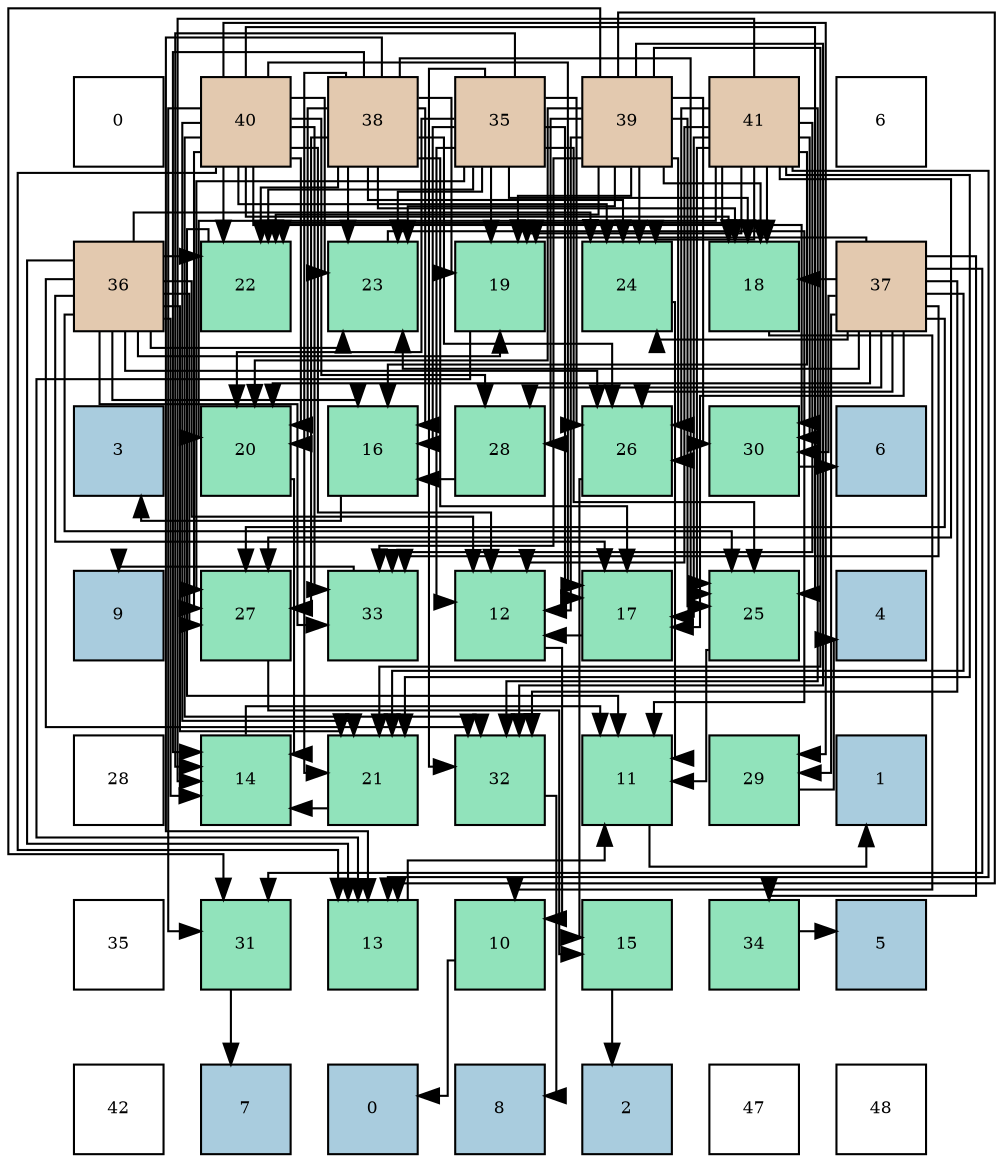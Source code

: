 digraph layout{
 rankdir=TB;
 splines=ortho;
 node [style=filled shape=square fixedsize=true width=0.6];
0[label="0", fontsize=8, fillcolor="#ffffff"];
1[label="40", fontsize=8, fillcolor="#e3c9af"];
2[label="38", fontsize=8, fillcolor="#e3c9af"];
3[label="35", fontsize=8, fillcolor="#e3c9af"];
4[label="39", fontsize=8, fillcolor="#e3c9af"];
5[label="41", fontsize=8, fillcolor="#e3c9af"];
6[label="6", fontsize=8, fillcolor="#ffffff"];
7[label="36", fontsize=8, fillcolor="#e3c9af"];
8[label="22", fontsize=8, fillcolor="#91e3bb"];
9[label="23", fontsize=8, fillcolor="#91e3bb"];
10[label="19", fontsize=8, fillcolor="#91e3bb"];
11[label="24", fontsize=8, fillcolor="#91e3bb"];
12[label="18", fontsize=8, fillcolor="#91e3bb"];
13[label="37", fontsize=8, fillcolor="#e3c9af"];
14[label="3", fontsize=8, fillcolor="#a9ccde"];
15[label="20", fontsize=8, fillcolor="#91e3bb"];
16[label="16", fontsize=8, fillcolor="#91e3bb"];
17[label="28", fontsize=8, fillcolor="#91e3bb"];
18[label="26", fontsize=8, fillcolor="#91e3bb"];
19[label="30", fontsize=8, fillcolor="#91e3bb"];
20[label="6", fontsize=8, fillcolor="#a9ccde"];
21[label="9", fontsize=8, fillcolor="#a9ccde"];
22[label="27", fontsize=8, fillcolor="#91e3bb"];
23[label="33", fontsize=8, fillcolor="#91e3bb"];
24[label="12", fontsize=8, fillcolor="#91e3bb"];
25[label="17", fontsize=8, fillcolor="#91e3bb"];
26[label="25", fontsize=8, fillcolor="#91e3bb"];
27[label="4", fontsize=8, fillcolor="#a9ccde"];
28[label="28", fontsize=8, fillcolor="#ffffff"];
29[label="14", fontsize=8, fillcolor="#91e3bb"];
30[label="21", fontsize=8, fillcolor="#91e3bb"];
31[label="32", fontsize=8, fillcolor="#91e3bb"];
32[label="11", fontsize=8, fillcolor="#91e3bb"];
33[label="29", fontsize=8, fillcolor="#91e3bb"];
34[label="1", fontsize=8, fillcolor="#a9ccde"];
35[label="35", fontsize=8, fillcolor="#ffffff"];
36[label="31", fontsize=8, fillcolor="#91e3bb"];
37[label="13", fontsize=8, fillcolor="#91e3bb"];
38[label="10", fontsize=8, fillcolor="#91e3bb"];
39[label="15", fontsize=8, fillcolor="#91e3bb"];
40[label="34", fontsize=8, fillcolor="#91e3bb"];
41[label="5", fontsize=8, fillcolor="#a9ccde"];
42[label="42", fontsize=8, fillcolor="#ffffff"];
43[label="7", fontsize=8, fillcolor="#a9ccde"];
44[label="0", fontsize=8, fillcolor="#a9ccde"];
45[label="8", fontsize=8, fillcolor="#a9ccde"];
46[label="2", fontsize=8, fillcolor="#a9ccde"];
47[label="47", fontsize=8, fillcolor="#ffffff"];
48[label="48", fontsize=8, fillcolor="#ffffff"];
edge [constraint=false, style=vis];38 -> 44;
32 -> 34;
24 -> 38;
37 -> 32;
29 -> 32;
39 -> 46;
16 -> 14;
25 -> 24;
12 -> 38;
10 -> 37;
15 -> 29;
30 -> 29;
8 -> 32;
9 -> 32;
11 -> 32;
26 -> 32;
18 -> 39;
22 -> 39;
17 -> 16;
33 -> 27;
19 -> 20;
36 -> 43;
31 -> 45;
23 -> 21;
40 -> 41;
3 -> 24;
3 -> 29;
3 -> 16;
3 -> 25;
3 -> 12;
3 -> 10;
3 -> 15;
3 -> 8;
3 -> 9;
3 -> 26;
3 -> 18;
3 -> 22;
3 -> 31;
7 -> 24;
7 -> 37;
7 -> 29;
7 -> 16;
7 -> 25;
7 -> 10;
7 -> 30;
7 -> 8;
7 -> 9;
7 -> 11;
7 -> 26;
7 -> 18;
7 -> 22;
7 -> 31;
7 -> 23;
13 -> 25;
13 -> 12;
13 -> 10;
13 -> 15;
13 -> 30;
13 -> 9;
13 -> 11;
13 -> 18;
13 -> 22;
13 -> 17;
13 -> 33;
13 -> 19;
13 -> 36;
13 -> 31;
13 -> 23;
13 -> 40;
2 -> 37;
2 -> 29;
2 -> 16;
2 -> 25;
2 -> 12;
2 -> 10;
2 -> 15;
2 -> 30;
2 -> 8;
2 -> 9;
2 -> 11;
2 -> 26;
2 -> 18;
2 -> 22;
4 -> 24;
4 -> 37;
4 -> 12;
4 -> 10;
4 -> 15;
4 -> 30;
4 -> 8;
4 -> 9;
4 -> 11;
4 -> 26;
4 -> 18;
4 -> 17;
4 -> 19;
4 -> 36;
4 -> 31;
4 -> 23;
1 -> 24;
1 -> 37;
1 -> 25;
1 -> 12;
1 -> 15;
1 -> 30;
1 -> 8;
1 -> 9;
1 -> 11;
1 -> 26;
1 -> 22;
1 -> 17;
1 -> 33;
1 -> 19;
1 -> 36;
1 -> 31;
1 -> 23;
5 -> 24;
5 -> 37;
5 -> 29;
5 -> 16;
5 -> 25;
5 -> 12;
5 -> 10;
5 -> 15;
5 -> 30;
5 -> 8;
5 -> 11;
5 -> 26;
5 -> 18;
5 -> 22;
5 -> 19;
5 -> 31;
5 -> 23;
edge [constraint=true, style=invis];
0 -> 7 -> 14 -> 21 -> 28 -> 35 -> 42;
1 -> 8 -> 15 -> 22 -> 29 -> 36 -> 43;
2 -> 9 -> 16 -> 23 -> 30 -> 37 -> 44;
3 -> 10 -> 17 -> 24 -> 31 -> 38 -> 45;
4 -> 11 -> 18 -> 25 -> 32 -> 39 -> 46;
5 -> 12 -> 19 -> 26 -> 33 -> 40 -> 47;
6 -> 13 -> 20 -> 27 -> 34 -> 41 -> 48;
rank = same {0 -> 1 -> 2 -> 3 -> 4 -> 5 -> 6};
rank = same {7 -> 8 -> 9 -> 10 -> 11 -> 12 -> 13};
rank = same {14 -> 15 -> 16 -> 17 -> 18 -> 19 -> 20};
rank = same {21 -> 22 -> 23 -> 24 -> 25 -> 26 -> 27};
rank = same {28 -> 29 -> 30 -> 31 -> 32 -> 33 -> 34};
rank = same {35 -> 36 -> 37 -> 38 -> 39 -> 40 -> 41};
rank = same {42 -> 43 -> 44 -> 45 -> 46 -> 47 -> 48};
}